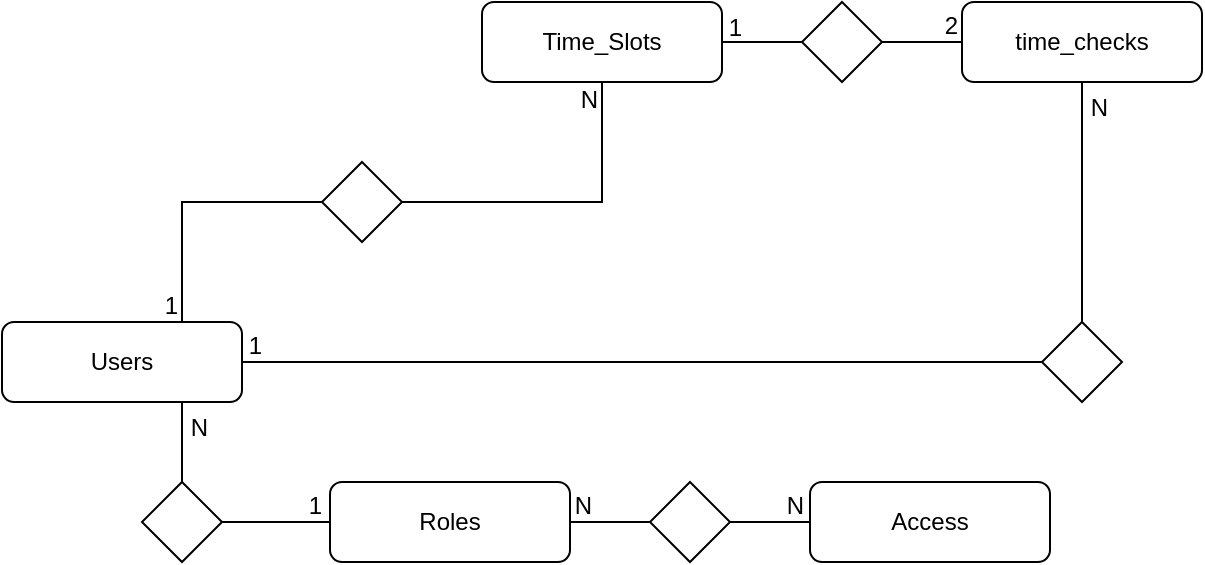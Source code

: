 <mxfile>
    <diagram id="R2lEEEUBdFMjLlhIrx00" name="Page-1">
        <mxGraphModel dx="701" dy="907" grid="1" gridSize="10" guides="1" tooltips="1" connect="1" arrows="1" fold="1" page="0" pageScale="1" pageWidth="850" pageHeight="1100" math="0" shadow="0" extFonts="Permanent Marker^https://fonts.googleapis.com/css?family=Permanent+Marker">
            <root>
                <mxCell id="0"/>
                <mxCell id="1" parent="0"/>
                <mxCell id="afeqcDMlSo8gVAj6lP-L-1" value="Users" style="rounded=1;whiteSpace=wrap;html=1;" parent="1" vertex="1">
                    <mxGeometry x="120" y="480" width="120" height="40" as="geometry"/>
                </mxCell>
                <mxCell id="afeqcDMlSo8gVAj6lP-L-2" value="Roles" style="rounded=1;whiteSpace=wrap;html=1;" parent="1" vertex="1">
                    <mxGeometry x="284" y="560" width="120" height="40" as="geometry"/>
                </mxCell>
                <mxCell id="afeqcDMlSo8gVAj6lP-L-3" value="Access" style="rounded=1;whiteSpace=wrap;html=1;" parent="1" vertex="1">
                    <mxGeometry x="524" y="560" width="120" height="40" as="geometry"/>
                </mxCell>
                <mxCell id="afeqcDMlSo8gVAj6lP-L-7" value="Time_Slots" style="rounded=1;whiteSpace=wrap;html=1;" parent="1" vertex="1">
                    <mxGeometry x="360" y="320" width="120" height="40" as="geometry"/>
                </mxCell>
                <mxCell id="afeqcDMlSo8gVAj6lP-L-8" value="time_checks" style="rounded=1;whiteSpace=wrap;html=1;" parent="1" vertex="1">
                    <mxGeometry x="600" y="320" width="120" height="40" as="geometry"/>
                </mxCell>
                <mxCell id="afeqcDMlSo8gVAj6lP-L-10" value="" style="rhombus;whiteSpace=wrap;html=1;" parent="1" vertex="1">
                    <mxGeometry x="190" y="560" width="40" height="40" as="geometry"/>
                </mxCell>
                <mxCell id="afeqcDMlSo8gVAj6lP-L-11" value="" style="rhombus;whiteSpace=wrap;html=1;" parent="1" vertex="1">
                    <mxGeometry x="444" y="560" width="40" height="40" as="geometry"/>
                </mxCell>
                <mxCell id="afeqcDMlSo8gVAj6lP-L-13" value="" style="rhombus;whiteSpace=wrap;html=1;" parent="1" vertex="1">
                    <mxGeometry x="280" y="400" width="40" height="40" as="geometry"/>
                </mxCell>
                <mxCell id="afeqcDMlSo8gVAj6lP-L-14" value="" style="rhombus;whiteSpace=wrap;html=1;" parent="1" vertex="1">
                    <mxGeometry x="520" y="320" width="40" height="40" as="geometry"/>
                </mxCell>
                <mxCell id="afeqcDMlSo8gVAj6lP-L-25" value="" style="endArrow=none;html=1;rounded=0;edgeStyle=orthogonalEdgeStyle;entryX=0;entryY=0.5;entryDx=0;entryDy=0;" parent="1" source="afeqcDMlSo8gVAj6lP-L-10" target="afeqcDMlSo8gVAj6lP-L-2" edge="1">
                    <mxGeometry relative="1" as="geometry">
                        <mxPoint x="-320" y="330" as="sourcePoint"/>
                        <mxPoint x="-160" y="330" as="targetPoint"/>
                    </mxGeometry>
                </mxCell>
                <mxCell id="afeqcDMlSo8gVAj6lP-L-26" value="1" style="resizable=0;html=1;align=right;verticalAlign=bottom;" parent="afeqcDMlSo8gVAj6lP-L-25" connectable="0" vertex="1">
                    <mxGeometry x="1" relative="1" as="geometry">
                        <mxPoint x="-4" as="offset"/>
                    </mxGeometry>
                </mxCell>
                <mxCell id="afeqcDMlSo8gVAj6lP-L-27" value="" style="endArrow=none;html=1;rounded=0;edgeStyle=orthogonalEdgeStyle;entryX=0.75;entryY=1;entryDx=0;entryDy=0;exitX=0.5;exitY=0;exitDx=0;exitDy=0;" parent="1" source="afeqcDMlSo8gVAj6lP-L-10" target="afeqcDMlSo8gVAj6lP-L-1" edge="1">
                    <mxGeometry relative="1" as="geometry">
                        <mxPoint x="-310" y="300" as="sourcePoint"/>
                        <mxPoint x="-150" y="300" as="targetPoint"/>
                    </mxGeometry>
                </mxCell>
                <mxCell id="afeqcDMlSo8gVAj6lP-L-28" value="N" style="resizable=0;html=1;align=right;verticalAlign=bottom;" parent="afeqcDMlSo8gVAj6lP-L-27" connectable="0" vertex="1">
                    <mxGeometry x="1" relative="1" as="geometry">
                        <mxPoint x="13" y="21" as="offset"/>
                    </mxGeometry>
                </mxCell>
                <mxCell id="afeqcDMlSo8gVAj6lP-L-29" value="" style="endArrow=none;html=1;rounded=0;edgeStyle=orthogonalEdgeStyle;entryX=0;entryY=0.5;entryDx=0;entryDy=0;exitX=1;exitY=0.5;exitDx=0;exitDy=0;" parent="1" source="afeqcDMlSo8gVAj6lP-L-11" target="afeqcDMlSo8gVAj6lP-L-3" edge="1">
                    <mxGeometry relative="1" as="geometry">
                        <mxPoint x="-386" y="380" as="sourcePoint"/>
                        <mxPoint x="-226" y="380" as="targetPoint"/>
                    </mxGeometry>
                </mxCell>
                <mxCell id="afeqcDMlSo8gVAj6lP-L-30" value="N" style="resizable=0;html=1;align=right;verticalAlign=bottom;" parent="afeqcDMlSo8gVAj6lP-L-29" connectable="0" vertex="1">
                    <mxGeometry x="1" relative="1" as="geometry">
                        <mxPoint x="-3" as="offset"/>
                    </mxGeometry>
                </mxCell>
                <mxCell id="afeqcDMlSo8gVAj6lP-L-31" value="" style="endArrow=none;html=1;rounded=0;edgeStyle=orthogonalEdgeStyle;entryX=1;entryY=0.5;entryDx=0;entryDy=0;exitX=0;exitY=0.5;exitDx=0;exitDy=0;" parent="1" source="afeqcDMlSo8gVAj6lP-L-11" target="afeqcDMlSo8gVAj6lP-L-2" edge="1">
                    <mxGeometry relative="1" as="geometry">
                        <mxPoint x="444" y="550" as="sourcePoint"/>
                        <mxPoint x="534" y="590" as="targetPoint"/>
                    </mxGeometry>
                </mxCell>
                <mxCell id="afeqcDMlSo8gVAj6lP-L-32" value="N" style="resizable=0;html=1;align=right;verticalAlign=bottom;" parent="afeqcDMlSo8gVAj6lP-L-31" connectable="0" vertex="1">
                    <mxGeometry x="1" relative="1" as="geometry">
                        <mxPoint x="11" as="offset"/>
                    </mxGeometry>
                </mxCell>
                <mxCell id="afeqcDMlSo8gVAj6lP-L-37" value="" style="endArrow=none;html=1;rounded=0;edgeStyle=orthogonalEdgeStyle;entryX=0.5;entryY=1;entryDx=0;entryDy=0;exitX=1;exitY=0.5;exitDx=0;exitDy=0;" parent="1" source="afeqcDMlSo8gVAj6lP-L-13" target="afeqcDMlSo8gVAj6lP-L-7" edge="1">
                    <mxGeometry relative="1" as="geometry">
                        <mxPoint x="-310" y="291" as="sourcePoint"/>
                        <mxPoint x="-150" y="291" as="targetPoint"/>
                    </mxGeometry>
                </mxCell>
                <mxCell id="afeqcDMlSo8gVAj6lP-L-38" value="N" style="resizable=0;html=1;align=right;verticalAlign=bottom;" parent="afeqcDMlSo8gVAj6lP-L-37" connectable="0" vertex="1">
                    <mxGeometry x="1" relative="1" as="geometry">
                        <mxPoint x="-2" y="17" as="offset"/>
                    </mxGeometry>
                </mxCell>
                <mxCell id="afeqcDMlSo8gVAj6lP-L-39" value="" style="endArrow=none;html=1;rounded=0;edgeStyle=orthogonalEdgeStyle;entryX=0.75;entryY=0;entryDx=0;entryDy=0;exitX=0;exitY=0.5;exitDx=0;exitDy=0;" parent="1" source="afeqcDMlSo8gVAj6lP-L-13" target="afeqcDMlSo8gVAj6lP-L-1" edge="1">
                    <mxGeometry relative="1" as="geometry">
                        <mxPoint x="-309" y="330" as="sourcePoint"/>
                        <mxPoint x="-149" y="330" as="targetPoint"/>
                    </mxGeometry>
                </mxCell>
                <mxCell id="afeqcDMlSo8gVAj6lP-L-40" value="1" style="resizable=0;html=1;align=right;verticalAlign=bottom;" parent="afeqcDMlSo8gVAj6lP-L-39" connectable="0" vertex="1">
                    <mxGeometry x="1" relative="1" as="geometry">
                        <mxPoint x="-2" as="offset"/>
                    </mxGeometry>
                </mxCell>
                <mxCell id="afeqcDMlSo8gVAj6lP-L-41" value="" style="endArrow=none;html=1;rounded=0;edgeStyle=orthogonalEdgeStyle;entryX=1;entryY=0.5;entryDx=0;entryDy=0;exitX=0;exitY=0.5;exitDx=0;exitDy=0;" parent="1" source="afeqcDMlSo8gVAj6lP-L-14" target="afeqcDMlSo8gVAj6lP-L-7" edge="1">
                    <mxGeometry relative="1" as="geometry">
                        <mxPoint x="-309.0" y="330" as="sourcePoint"/>
                        <mxPoint x="-149.0" y="330" as="targetPoint"/>
                    </mxGeometry>
                </mxCell>
                <mxCell id="afeqcDMlSo8gVAj6lP-L-42" value="1" style="resizable=0;html=1;align=right;verticalAlign=bottom;" parent="afeqcDMlSo8gVAj6lP-L-41" connectable="0" vertex="1">
                    <mxGeometry x="1" relative="1" as="geometry">
                        <mxPoint x="10" y="1" as="offset"/>
                    </mxGeometry>
                </mxCell>
                <mxCell id="afeqcDMlSo8gVAj6lP-L-43" value="" style="endArrow=none;html=1;rounded=0;edgeStyle=orthogonalEdgeStyle;entryX=0;entryY=0.5;entryDx=0;entryDy=0;exitX=1;exitY=0.5;exitDx=0;exitDy=0;" parent="1" source="afeqcDMlSo8gVAj6lP-L-14" target="afeqcDMlSo8gVAj6lP-L-8" edge="1">
                    <mxGeometry relative="1" as="geometry">
                        <mxPoint x="-310" y="291" as="sourcePoint"/>
                        <mxPoint x="-150" y="291" as="targetPoint"/>
                    </mxGeometry>
                </mxCell>
                <mxCell id="afeqcDMlSo8gVAj6lP-L-44" value="2" style="resizable=0;html=1;align=right;verticalAlign=bottom;" parent="afeqcDMlSo8gVAj6lP-L-43" connectable="0" vertex="1">
                    <mxGeometry x="1" relative="1" as="geometry">
                        <mxPoint x="-2" as="offset"/>
                    </mxGeometry>
                </mxCell>
                <mxCell id="7" value="" style="endArrow=none;html=1;rounded=0;edgeStyle=orthogonalEdgeStyle;entryX=1;entryY=0.5;entryDx=0;entryDy=0;exitX=0;exitY=0.5;exitDx=0;exitDy=0;" parent="1" source="11" target="afeqcDMlSo8gVAj6lP-L-1" edge="1">
                    <mxGeometry relative="1" as="geometry">
                        <mxPoint x="710" y="525" as="sourcePoint"/>
                        <mxPoint x="290" y="525" as="targetPoint"/>
                        <Array as="points">
                            <mxPoint x="540" y="500"/>
                            <mxPoint x="540" y="500"/>
                        </Array>
                    </mxGeometry>
                </mxCell>
                <mxCell id="8" value="1" style="resizable=0;html=1;align=right;verticalAlign=bottom;" parent="7" connectable="0" vertex="1">
                    <mxGeometry x="1" relative="1" as="geometry">
                        <mxPoint x="10" as="offset"/>
                    </mxGeometry>
                </mxCell>
                <mxCell id="9" value="" style="endArrow=none;html=1;rounded=0;edgeStyle=orthogonalEdgeStyle;entryX=0.5;entryY=1;entryDx=0;entryDy=0;exitX=0.5;exitY=0;exitDx=0;exitDy=0;" parent="1" source="11" target="afeqcDMlSo8gVAj6lP-L-8" edge="1">
                    <mxGeometry relative="1" as="geometry">
                        <mxPoint x="710" y="455" as="sourcePoint"/>
                        <mxPoint x="710" y="395" as="targetPoint"/>
                    </mxGeometry>
                </mxCell>
                <mxCell id="10" value="N" style="resizable=0;html=1;align=right;verticalAlign=bottom;" parent="9" connectable="0" vertex="1">
                    <mxGeometry x="1" relative="1" as="geometry">
                        <mxPoint x="13" y="21" as="offset"/>
                    </mxGeometry>
                </mxCell>
                <mxCell id="11" value="" style="rhombus;whiteSpace=wrap;html=1;" parent="1" vertex="1">
                    <mxGeometry x="640" y="480" width="40" height="40" as="geometry"/>
                </mxCell>
            </root>
        </mxGraphModel>
    </diagram>
</mxfile>